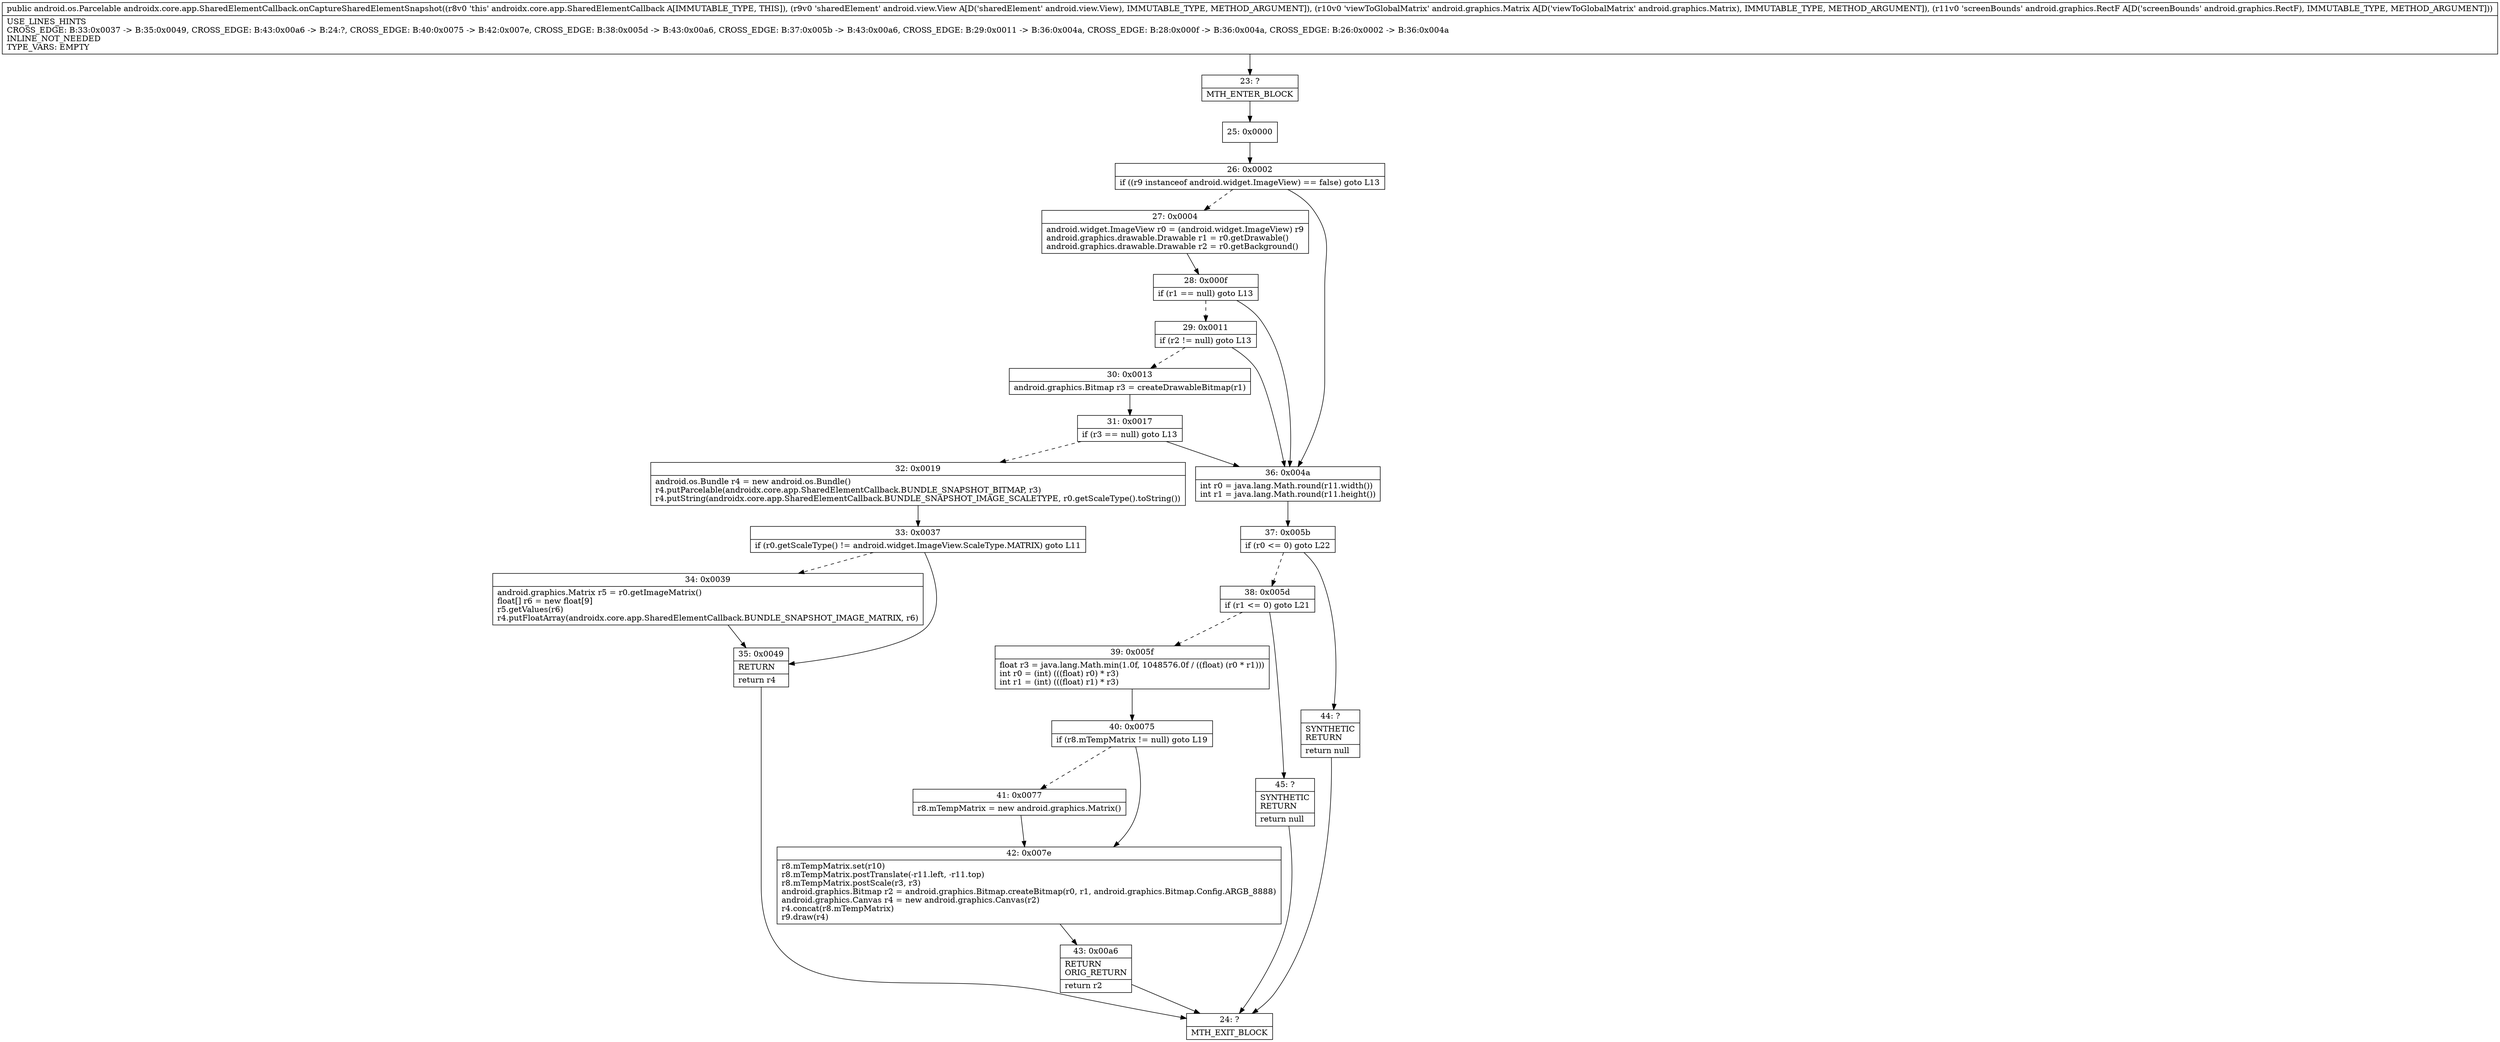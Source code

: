 digraph "CFG forandroidx.core.app.SharedElementCallback.onCaptureSharedElementSnapshot(Landroid\/view\/View;Landroid\/graphics\/Matrix;Landroid\/graphics\/RectF;)Landroid\/os\/Parcelable;" {
Node_23 [shape=record,label="{23\:\ ?|MTH_ENTER_BLOCK\l}"];
Node_25 [shape=record,label="{25\:\ 0x0000}"];
Node_26 [shape=record,label="{26\:\ 0x0002|if ((r9 instanceof android.widget.ImageView) == false) goto L13\l}"];
Node_27 [shape=record,label="{27\:\ 0x0004|android.widget.ImageView r0 = (android.widget.ImageView) r9\landroid.graphics.drawable.Drawable r1 = r0.getDrawable()\landroid.graphics.drawable.Drawable r2 = r0.getBackground()\l}"];
Node_28 [shape=record,label="{28\:\ 0x000f|if (r1 == null) goto L13\l}"];
Node_29 [shape=record,label="{29\:\ 0x0011|if (r2 != null) goto L13\l}"];
Node_30 [shape=record,label="{30\:\ 0x0013|android.graphics.Bitmap r3 = createDrawableBitmap(r1)\l}"];
Node_31 [shape=record,label="{31\:\ 0x0017|if (r3 == null) goto L13\l}"];
Node_32 [shape=record,label="{32\:\ 0x0019|android.os.Bundle r4 = new android.os.Bundle()\lr4.putParcelable(androidx.core.app.SharedElementCallback.BUNDLE_SNAPSHOT_BITMAP, r3)\lr4.putString(androidx.core.app.SharedElementCallback.BUNDLE_SNAPSHOT_IMAGE_SCALETYPE, r0.getScaleType().toString())\l}"];
Node_33 [shape=record,label="{33\:\ 0x0037|if (r0.getScaleType() != android.widget.ImageView.ScaleType.MATRIX) goto L11\l}"];
Node_34 [shape=record,label="{34\:\ 0x0039|android.graphics.Matrix r5 = r0.getImageMatrix()\lfloat[] r6 = new float[9]\lr5.getValues(r6)\lr4.putFloatArray(androidx.core.app.SharedElementCallback.BUNDLE_SNAPSHOT_IMAGE_MATRIX, r6)\l}"];
Node_35 [shape=record,label="{35\:\ 0x0049|RETURN\l|return r4\l}"];
Node_24 [shape=record,label="{24\:\ ?|MTH_EXIT_BLOCK\l}"];
Node_36 [shape=record,label="{36\:\ 0x004a|int r0 = java.lang.Math.round(r11.width())\lint r1 = java.lang.Math.round(r11.height())\l}"];
Node_37 [shape=record,label="{37\:\ 0x005b|if (r0 \<= 0) goto L22\l}"];
Node_38 [shape=record,label="{38\:\ 0x005d|if (r1 \<= 0) goto L21\l}"];
Node_39 [shape=record,label="{39\:\ 0x005f|float r3 = java.lang.Math.min(1.0f, 1048576.0f \/ ((float) (r0 * r1)))\lint r0 = (int) (((float) r0) * r3)\lint r1 = (int) (((float) r1) * r3)\l}"];
Node_40 [shape=record,label="{40\:\ 0x0075|if (r8.mTempMatrix != null) goto L19\l}"];
Node_41 [shape=record,label="{41\:\ 0x0077|r8.mTempMatrix = new android.graphics.Matrix()\l}"];
Node_42 [shape=record,label="{42\:\ 0x007e|r8.mTempMatrix.set(r10)\lr8.mTempMatrix.postTranslate(\-r11.left, \-r11.top)\lr8.mTempMatrix.postScale(r3, r3)\landroid.graphics.Bitmap r2 = android.graphics.Bitmap.createBitmap(r0, r1, android.graphics.Bitmap.Config.ARGB_8888)\landroid.graphics.Canvas r4 = new android.graphics.Canvas(r2)\lr4.concat(r8.mTempMatrix)\lr9.draw(r4)\l}"];
Node_43 [shape=record,label="{43\:\ 0x00a6|RETURN\lORIG_RETURN\l|return r2\l}"];
Node_45 [shape=record,label="{45\:\ ?|SYNTHETIC\lRETURN\l|return null\l}"];
Node_44 [shape=record,label="{44\:\ ?|SYNTHETIC\lRETURN\l|return null\l}"];
MethodNode[shape=record,label="{public android.os.Parcelable androidx.core.app.SharedElementCallback.onCaptureSharedElementSnapshot((r8v0 'this' androidx.core.app.SharedElementCallback A[IMMUTABLE_TYPE, THIS]), (r9v0 'sharedElement' android.view.View A[D('sharedElement' android.view.View), IMMUTABLE_TYPE, METHOD_ARGUMENT]), (r10v0 'viewToGlobalMatrix' android.graphics.Matrix A[D('viewToGlobalMatrix' android.graphics.Matrix), IMMUTABLE_TYPE, METHOD_ARGUMENT]), (r11v0 'screenBounds' android.graphics.RectF A[D('screenBounds' android.graphics.RectF), IMMUTABLE_TYPE, METHOD_ARGUMENT]))  | USE_LINES_HINTS\lCROSS_EDGE: B:33:0x0037 \-\> B:35:0x0049, CROSS_EDGE: B:43:0x00a6 \-\> B:24:?, CROSS_EDGE: B:40:0x0075 \-\> B:42:0x007e, CROSS_EDGE: B:38:0x005d \-\> B:43:0x00a6, CROSS_EDGE: B:37:0x005b \-\> B:43:0x00a6, CROSS_EDGE: B:29:0x0011 \-\> B:36:0x004a, CROSS_EDGE: B:28:0x000f \-\> B:36:0x004a, CROSS_EDGE: B:26:0x0002 \-\> B:36:0x004a\lINLINE_NOT_NEEDED\lTYPE_VARS: EMPTY\l}"];
MethodNode -> Node_23;Node_23 -> Node_25;
Node_25 -> Node_26;
Node_26 -> Node_27[style=dashed];
Node_26 -> Node_36;
Node_27 -> Node_28;
Node_28 -> Node_29[style=dashed];
Node_28 -> Node_36;
Node_29 -> Node_30[style=dashed];
Node_29 -> Node_36;
Node_30 -> Node_31;
Node_31 -> Node_32[style=dashed];
Node_31 -> Node_36;
Node_32 -> Node_33;
Node_33 -> Node_34[style=dashed];
Node_33 -> Node_35;
Node_34 -> Node_35;
Node_35 -> Node_24;
Node_36 -> Node_37;
Node_37 -> Node_38[style=dashed];
Node_37 -> Node_44;
Node_38 -> Node_39[style=dashed];
Node_38 -> Node_45;
Node_39 -> Node_40;
Node_40 -> Node_41[style=dashed];
Node_40 -> Node_42;
Node_41 -> Node_42;
Node_42 -> Node_43;
Node_43 -> Node_24;
Node_45 -> Node_24;
Node_44 -> Node_24;
}

